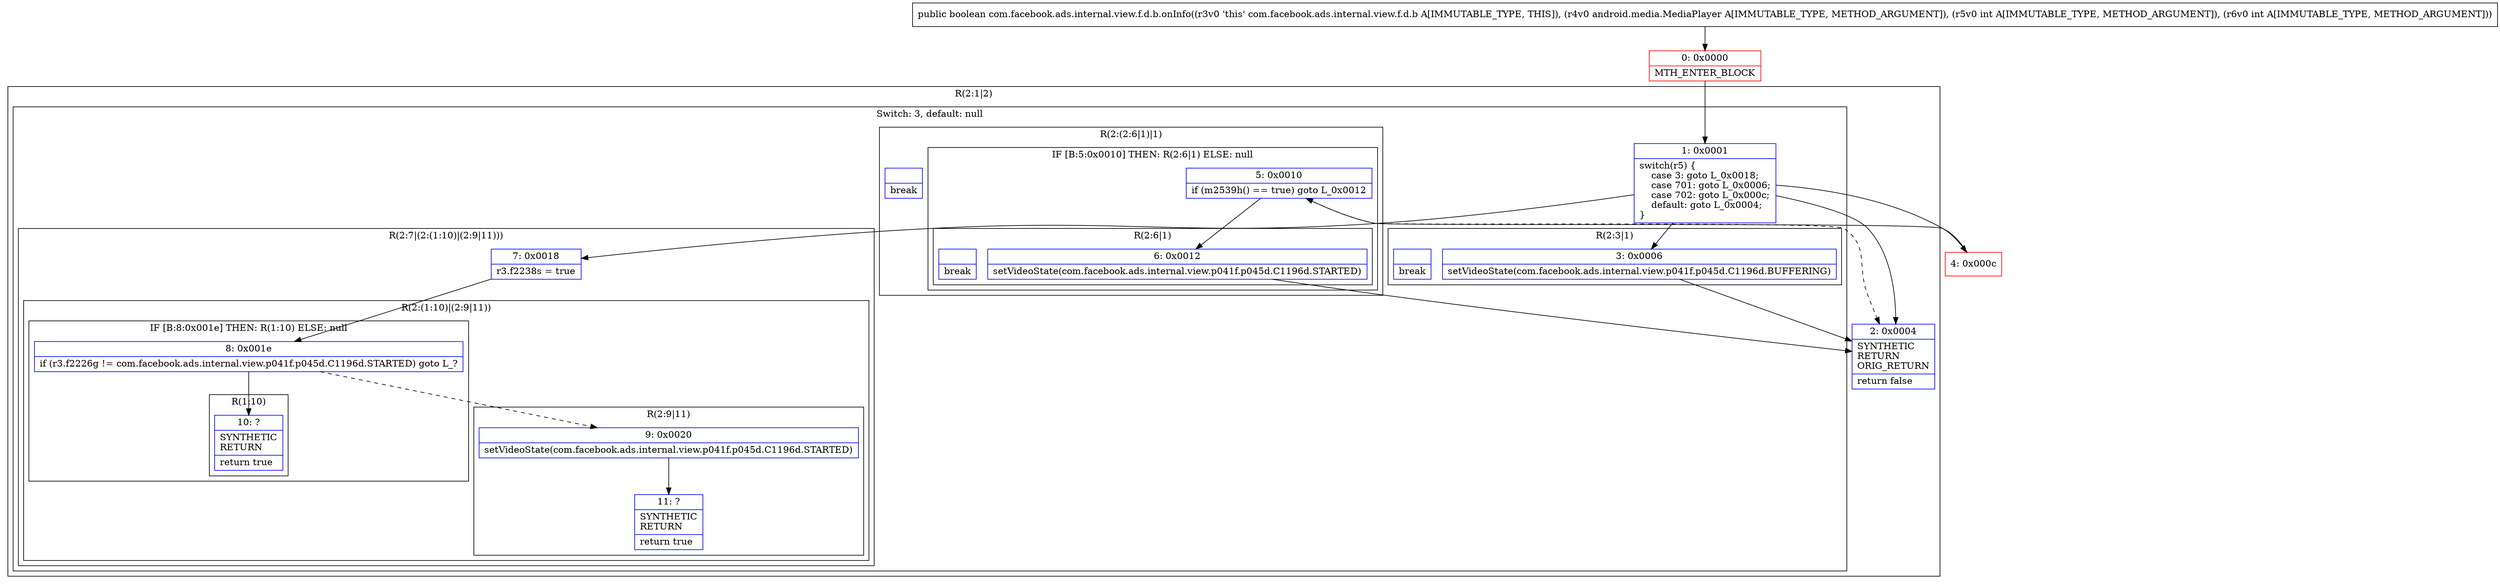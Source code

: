 digraph "CFG forcom.facebook.ads.internal.view.f.d.b.onInfo(Landroid\/media\/MediaPlayer;II)Z" {
subgraph cluster_Region_376159009 {
label = "R(2:1|2)";
node [shape=record,color=blue];
subgraph cluster_SwitchRegion_174816425 {
label = "Switch: 3, default: null";
node [shape=record,color=blue];
Node_1 [shape=record,label="{1\:\ 0x0001|switch(r5) \{\l    case 3: goto L_0x0018;\l    case 701: goto L_0x0006;\l    case 702: goto L_0x000c;\l    default: goto L_0x0004;\l\}\l}"];
subgraph cluster_Region_1912429783 {
label = "R(2:7|(2:(1:10)|(2:9|11)))";
node [shape=record,color=blue];
Node_7 [shape=record,label="{7\:\ 0x0018|r3.f2238s = true\l}"];
subgraph cluster_Region_1281156083 {
label = "R(2:(1:10)|(2:9|11))";
node [shape=record,color=blue];
subgraph cluster_IfRegion_128318442 {
label = "IF [B:8:0x001e] THEN: R(1:10) ELSE: null";
node [shape=record,color=blue];
Node_8 [shape=record,label="{8\:\ 0x001e|if (r3.f2226g != com.facebook.ads.internal.view.p041f.p045d.C1196d.STARTED) goto L_?\l}"];
subgraph cluster_Region_1459245443 {
label = "R(1:10)";
node [shape=record,color=blue];
Node_10 [shape=record,label="{10\:\ ?|SYNTHETIC\lRETURN\l|return true\l}"];
}
}
subgraph cluster_Region_1308271727 {
label = "R(2:9|11)";
node [shape=record,color=blue];
Node_9 [shape=record,label="{9\:\ 0x0020|setVideoState(com.facebook.ads.internal.view.p041f.p045d.C1196d.STARTED)\l}"];
Node_11 [shape=record,label="{11\:\ ?|SYNTHETIC\lRETURN\l|return true\l}"];
}
}
}
subgraph cluster_Region_1720882520 {
label = "R(2:3|1)";
node [shape=record,color=blue];
Node_3 [shape=record,label="{3\:\ 0x0006|setVideoState(com.facebook.ads.internal.view.p041f.p045d.C1196d.BUFFERING)\l}"];
Node_InsnContainer_1312835787 [shape=record,label="{|break\l}"];
}
subgraph cluster_Region_1253207753 {
label = "R(2:(2:6|1)|1)";
node [shape=record,color=blue];
subgraph cluster_IfRegion_1391682092 {
label = "IF [B:5:0x0010] THEN: R(2:6|1) ELSE: null";
node [shape=record,color=blue];
Node_5 [shape=record,label="{5\:\ 0x0010|if (m2539h() == true) goto L_0x0012\l}"];
subgraph cluster_Region_540611967 {
label = "R(2:6|1)";
node [shape=record,color=blue];
Node_6 [shape=record,label="{6\:\ 0x0012|setVideoState(com.facebook.ads.internal.view.p041f.p045d.C1196d.STARTED)\l}"];
Node_InsnContainer_1827866531 [shape=record,label="{|break\l}"];
}
}
Node_InsnContainer_904853714 [shape=record,label="{|break\l}"];
}
}
Node_2 [shape=record,label="{2\:\ 0x0004|SYNTHETIC\lRETURN\lORIG_RETURN\l|return false\l}"];
}
Node_0 [shape=record,color=red,label="{0\:\ 0x0000|MTH_ENTER_BLOCK\l}"];
Node_4 [shape=record,color=red,label="{4\:\ 0x000c}"];
MethodNode[shape=record,label="{public boolean com.facebook.ads.internal.view.f.d.b.onInfo((r3v0 'this' com.facebook.ads.internal.view.f.d.b A[IMMUTABLE_TYPE, THIS]), (r4v0 android.media.MediaPlayer A[IMMUTABLE_TYPE, METHOD_ARGUMENT]), (r5v0 int A[IMMUTABLE_TYPE, METHOD_ARGUMENT]), (r6v0 int A[IMMUTABLE_TYPE, METHOD_ARGUMENT])) }"];
MethodNode -> Node_0;
Node_1 -> Node_2;
Node_1 -> Node_3;
Node_1 -> Node_4;
Node_1 -> Node_7;
Node_7 -> Node_8;
Node_8 -> Node_9[style=dashed];
Node_8 -> Node_10;
Node_9 -> Node_11;
Node_3 -> Node_2;
Node_5 -> Node_2[style=dashed];
Node_5 -> Node_6;
Node_6 -> Node_2;
Node_0 -> Node_1;
Node_4 -> Node_5;
}


